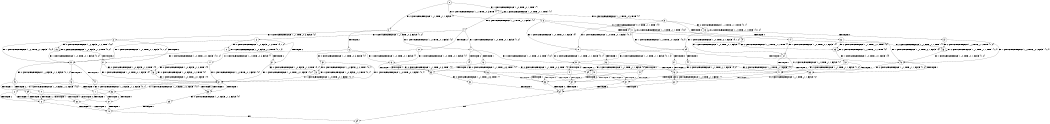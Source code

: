digraph BCG {
size = "7, 10.5";
center = TRUE;
node [shape = circle];
0 [peripheries = 2];
0 -> 1 [label = "EX !1 !ATOMIC_EXCH_BRANCH (1, +0, TRUE, +0, 1, TRUE) !{}"];
0 -> 2 [label = "EX !2 !ATOMIC_EXCH_BRANCH (1, +1, TRUE, +1, 1, FALSE) !{}"];
0 -> 3 [label = "EX !0 !ATOMIC_EXCH_BRANCH (1, +1, TRUE, +0, 3, TRUE) !{}"];
1 -> 4 [label = "EX !2 !ATOMIC_EXCH_BRANCH (1, +1, TRUE, +1, 1, FALSE) !{1}"];
1 -> 5 [label = "EX !0 !ATOMIC_EXCH_BRANCH (1, +1, TRUE, +0, 3, TRUE) !{1}"];
1 -> 1 [label = "EX !1 !ATOMIC_EXCH_BRANCH (1, +0, TRUE, +0, 1, TRUE) !{1}"];
2 -> 6 [label = "TERMINATE !2"];
2 -> 7 [label = "EX !1 !ATOMIC_EXCH_BRANCH (1, +0, TRUE, +0, 1, FALSE) !{2}"];
2 -> 8 [label = "EX !0 !ATOMIC_EXCH_BRANCH (1, +1, TRUE, +0, 3, FALSE) !{2}"];
3 -> 9 [label = "TERMINATE !0"];
3 -> 10 [label = "EX !1 !ATOMIC_EXCH_BRANCH (1, +0, TRUE, +0, 1, FALSE) !{0}"];
3 -> 11 [label = "EX !2 !ATOMIC_EXCH_BRANCH (1, +1, TRUE, +1, 1, TRUE) !{0}"];
4 -> 12 [label = "TERMINATE !2"];
4 -> 13 [label = "EX !0 !ATOMIC_EXCH_BRANCH (1, +1, TRUE, +0, 3, FALSE) !{1, 2}"];
4 -> 7 [label = "EX !1 !ATOMIC_EXCH_BRANCH (1, +0, TRUE, +0, 1, FALSE) !{1, 2}"];
5 -> 14 [label = "TERMINATE !0"];
5 -> 15 [label = "EX !2 !ATOMIC_EXCH_BRANCH (1, +1, TRUE, +1, 1, TRUE) !{0, 1}"];
5 -> 10 [label = "EX !1 !ATOMIC_EXCH_BRANCH (1, +0, TRUE, +0, 1, FALSE) !{0, 1}"];
6 -> 16 [label = "EX !1 !ATOMIC_EXCH_BRANCH (1, +0, TRUE, +0, 1, FALSE) !{}"];
6 -> 17 [label = "EX !0 !ATOMIC_EXCH_BRANCH (1, +1, TRUE, +0, 3, FALSE) !{}"];
7 -> 18 [label = "TERMINATE !1"];
7 -> 19 [label = "TERMINATE !2"];
7 -> 20 [label = "EX !0 !ATOMIC_EXCH_BRANCH (1, +1, TRUE, +0, 3, TRUE) !{1, 2}"];
8 -> 21 [label = "TERMINATE !2"];
8 -> 22 [label = "EX !1 !ATOMIC_EXCH_BRANCH (1, +0, TRUE, +0, 1, FALSE) !{0, 2}"];
8 -> 23 [label = "EX !0 !ATOMIC_EXCH_BRANCH (1, +0, FALSE, +1, 2, TRUE) !{0, 2}"];
9 -> 24 [label = "EX !1 !ATOMIC_EXCH_BRANCH (1, +0, TRUE, +0, 1, FALSE) !{}"];
9 -> 25 [label = "EX !2 !ATOMIC_EXCH_BRANCH (1, +1, TRUE, +1, 1, TRUE) !{}"];
10 -> 26 [label = "TERMINATE !1"];
10 -> 27 [label = "TERMINATE !0"];
10 -> 20 [label = "EX !2 !ATOMIC_EXCH_BRANCH (1, +1, TRUE, +1, 1, FALSE) !{0, 1}"];
11 -> 28 [label = "TERMINATE !0"];
11 -> 29 [label = "EX !1 !ATOMIC_EXCH_BRANCH (1, +0, TRUE, +0, 1, FALSE) !{0, 2}"];
11 -> 11 [label = "EX !2 !ATOMIC_EXCH_BRANCH (1, +1, TRUE, +1, 1, TRUE) !{0, 2}"];
12 -> 16 [label = "EX !1 !ATOMIC_EXCH_BRANCH (1, +0, TRUE, +0, 1, FALSE) !{1}"];
12 -> 30 [label = "EX !0 !ATOMIC_EXCH_BRANCH (1, +1, TRUE, +0, 3, FALSE) !{1}"];
13 -> 31 [label = "TERMINATE !2"];
13 -> 22 [label = "EX !1 !ATOMIC_EXCH_BRANCH (1, +0, TRUE, +0, 1, FALSE) !{0, 1, 2}"];
13 -> 32 [label = "EX !0 !ATOMIC_EXCH_BRANCH (1, +0, FALSE, +1, 2, TRUE) !{0, 1, 2}"];
14 -> 24 [label = "EX !1 !ATOMIC_EXCH_BRANCH (1, +0, TRUE, +0, 1, FALSE) !{1}"];
14 -> 33 [label = "EX !2 !ATOMIC_EXCH_BRANCH (1, +1, TRUE, +1, 1, TRUE) !{1}"];
15 -> 34 [label = "TERMINATE !0"];
15 -> 15 [label = "EX !2 !ATOMIC_EXCH_BRANCH (1, +1, TRUE, +1, 1, TRUE) !{0, 1, 2}"];
15 -> 29 [label = "EX !1 !ATOMIC_EXCH_BRANCH (1, +0, TRUE, +0, 1, FALSE) !{0, 1, 2}"];
16 -> 35 [label = "TERMINATE !1"];
16 -> 36 [label = "EX !0 !ATOMIC_EXCH_BRANCH (1, +1, TRUE, +0, 3, TRUE) !{1}"];
17 -> 37 [label = "EX !1 !ATOMIC_EXCH_BRANCH (1, +0, TRUE, +0, 1, FALSE) !{0}"];
17 -> 38 [label = "EX !0 !ATOMIC_EXCH_BRANCH (1, +0, FALSE, +1, 2, TRUE) !{0}"];
18 -> 35 [label = "TERMINATE !2"];
18 -> 39 [label = "EX !0 !ATOMIC_EXCH_BRANCH (1, +1, TRUE, +0, 3, TRUE) !{2}"];
19 -> 35 [label = "TERMINATE !1"];
19 -> 36 [label = "EX !0 !ATOMIC_EXCH_BRANCH (1, +1, TRUE, +0, 3, TRUE) !{1}"];
20 -> 40 [label = "TERMINATE !1"];
20 -> 41 [label = "TERMINATE !2"];
20 -> 42 [label = "TERMINATE !0"];
21 -> 38 [label = "EX !0 !ATOMIC_EXCH_BRANCH (1, +0, FALSE, +1, 2, TRUE) !{0}"];
21 -> 37 [label = "EX !1 !ATOMIC_EXCH_BRANCH (1, +0, TRUE, +0, 1, FALSE) !{0}"];
22 -> 43 [label = "TERMINATE !1"];
22 -> 44 [label = "TERMINATE !2"];
22 -> 45 [label = "EX !0 !ATOMIC_EXCH_BRANCH (1, +0, FALSE, +1, 2, FALSE) !{0, 1, 2}"];
23 -> 21 [label = "TERMINATE !2"];
23 -> 22 [label = "EX !1 !ATOMIC_EXCH_BRANCH (1, +0, TRUE, +0, 1, FALSE) !{0, 2}"];
23 -> 23 [label = "EX !0 !ATOMIC_EXCH_BRANCH (1, +0, FALSE, +1, 2, TRUE) !{0, 2}"];
24 -> 46 [label = "TERMINATE !1"];
24 -> 47 [label = "EX !2 !ATOMIC_EXCH_BRANCH (1, +1, TRUE, +1, 1, FALSE) !{1}"];
25 -> 48 [label = "EX !1 !ATOMIC_EXCH_BRANCH (1, +0, TRUE, +0, 1, FALSE) !{2}"];
25 -> 25 [label = "EX !2 !ATOMIC_EXCH_BRANCH (1, +1, TRUE, +1, 1, TRUE) !{2}"];
26 -> 46 [label = "TERMINATE !0"];
26 -> 39 [label = "EX !2 !ATOMIC_EXCH_BRANCH (1, +1, TRUE, +1, 1, FALSE) !{0}"];
27 -> 46 [label = "TERMINATE !1"];
27 -> 47 [label = "EX !2 !ATOMIC_EXCH_BRANCH (1, +1, TRUE, +1, 1, FALSE) !{1}"];
28 -> 25 [label = "EX !2 !ATOMIC_EXCH_BRANCH (1, +1, TRUE, +1, 1, TRUE) !{2}"];
28 -> 48 [label = "EX !1 !ATOMIC_EXCH_BRANCH (1, +0, TRUE, +0, 1, FALSE) !{2}"];
29 -> 49 [label = "TERMINATE !1"];
29 -> 50 [label = "TERMINATE !0"];
29 -> 20 [label = "EX !2 !ATOMIC_EXCH_BRANCH (1, +1, TRUE, +1, 1, FALSE) !{0, 1, 2}"];
30 -> 37 [label = "EX !1 !ATOMIC_EXCH_BRANCH (1, +0, TRUE, +0, 1, FALSE) !{0, 1}"];
30 -> 51 [label = "EX !0 !ATOMIC_EXCH_BRANCH (1, +0, FALSE, +1, 2, TRUE) !{0, 1}"];
31 -> 37 [label = "EX !1 !ATOMIC_EXCH_BRANCH (1, +0, TRUE, +0, 1, FALSE) !{0, 1}"];
31 -> 51 [label = "EX !0 !ATOMIC_EXCH_BRANCH (1, +0, FALSE, +1, 2, TRUE) !{0, 1}"];
32 -> 31 [label = "TERMINATE !2"];
32 -> 22 [label = "EX !1 !ATOMIC_EXCH_BRANCH (1, +0, TRUE, +0, 1, FALSE) !{0, 1, 2}"];
32 -> 32 [label = "EX !0 !ATOMIC_EXCH_BRANCH (1, +0, FALSE, +1, 2, TRUE) !{0, 1, 2}"];
33 -> 33 [label = "EX !2 !ATOMIC_EXCH_BRANCH (1, +1, TRUE, +1, 1, TRUE) !{1, 2}"];
33 -> 48 [label = "EX !1 !ATOMIC_EXCH_BRANCH (1, +0, TRUE, +0, 1, FALSE) !{1, 2}"];
34 -> 33 [label = "EX !2 !ATOMIC_EXCH_BRANCH (1, +1, TRUE, +1, 1, TRUE) !{1, 2}"];
34 -> 48 [label = "EX !1 !ATOMIC_EXCH_BRANCH (1, +0, TRUE, +0, 1, FALSE) !{1, 2}"];
35 -> 52 [label = "EX !0 !ATOMIC_EXCH_BRANCH (1, +1, TRUE, +0, 3, TRUE) !{}"];
36 -> 53 [label = "TERMINATE !1"];
36 -> 54 [label = "TERMINATE !0"];
37 -> 55 [label = "TERMINATE !1"];
37 -> 56 [label = "EX !0 !ATOMIC_EXCH_BRANCH (1, +0, FALSE, +1, 2, FALSE) !{0, 1}"];
38 -> 37 [label = "EX !1 !ATOMIC_EXCH_BRANCH (1, +0, TRUE, +0, 1, FALSE) !{0}"];
38 -> 38 [label = "EX !0 !ATOMIC_EXCH_BRANCH (1, +0, FALSE, +1, 2, TRUE) !{0}"];
39 -> 53 [label = "TERMINATE !2"];
39 -> 57 [label = "TERMINATE !0"];
40 -> 53 [label = "TERMINATE !2"];
40 -> 57 [label = "TERMINATE !0"];
41 -> 53 [label = "TERMINATE !1"];
41 -> 54 [label = "TERMINATE !0"];
42 -> 57 [label = "TERMINATE !1"];
42 -> 54 [label = "TERMINATE !2"];
43 -> 58 [label = "EX !0 !ATOMIC_EXCH_BRANCH (1, +0, FALSE, +1, 2, FALSE) !{0, 2}"];
43 -> 55 [label = "TERMINATE !2"];
44 -> 56 [label = "EX !0 !ATOMIC_EXCH_BRANCH (1, +0, FALSE, +1, 2, FALSE) !{0, 1}"];
44 -> 55 [label = "TERMINATE !1"];
45 -> 59 [label = "TERMINATE !1"];
45 -> 60 [label = "TERMINATE !2"];
45 -> 61 [label = "TERMINATE !0"];
46 -> 62 [label = "EX !2 !ATOMIC_EXCH_BRANCH (1, +1, TRUE, +1, 1, FALSE) !{}"];
47 -> 57 [label = "TERMINATE !1"];
47 -> 54 [label = "TERMINATE !2"];
48 -> 63 [label = "TERMINATE !1"];
48 -> 47 [label = "EX !2 !ATOMIC_EXCH_BRANCH (1, +1, TRUE, +1, 1, FALSE) !{1, 2}"];
49 -> 39 [label = "EX !2 !ATOMIC_EXCH_BRANCH (1, +1, TRUE, +1, 1, FALSE) !{0, 2}"];
49 -> 63 [label = "TERMINATE !0"];
50 -> 47 [label = "EX !2 !ATOMIC_EXCH_BRANCH (1, +1, TRUE, +1, 1, FALSE) !{1, 2}"];
50 -> 63 [label = "TERMINATE !1"];
51 -> 37 [label = "EX !1 !ATOMIC_EXCH_BRANCH (1, +0, TRUE, +0, 1, FALSE) !{0, 1}"];
51 -> 51 [label = "EX !0 !ATOMIC_EXCH_BRANCH (1, +0, FALSE, +1, 2, TRUE) !{0, 1}"];
52 -> 64 [label = "TERMINATE !0"];
53 -> 64 [label = "TERMINATE !0"];
54 -> 64 [label = "TERMINATE !1"];
55 -> 65 [label = "EX !0 !ATOMIC_EXCH_BRANCH (1, +0, FALSE, +1, 2, FALSE) !{0}"];
56 -> 66 [label = "TERMINATE !1"];
56 -> 67 [label = "TERMINATE !0"];
57 -> 64 [label = "TERMINATE !2"];
58 -> 66 [label = "TERMINATE !2"];
58 -> 68 [label = "TERMINATE !0"];
59 -> 66 [label = "TERMINATE !2"];
59 -> 68 [label = "TERMINATE !0"];
60 -> 66 [label = "TERMINATE !1"];
60 -> 67 [label = "TERMINATE !0"];
61 -> 68 [label = "TERMINATE !1"];
61 -> 67 [label = "TERMINATE !2"];
62 -> 64 [label = "TERMINATE !2"];
63 -> 62 [label = "EX !2 !ATOMIC_EXCH_BRANCH (1, +1, TRUE, +1, 1, FALSE) !{2}"];
64 -> 69 [label = "exit"];
65 -> 70 [label = "TERMINATE !0"];
66 -> 70 [label = "TERMINATE !0"];
67 -> 70 [label = "TERMINATE !1"];
68 -> 70 [label = "TERMINATE !2"];
70 -> 69 [label = "exit"];
}
